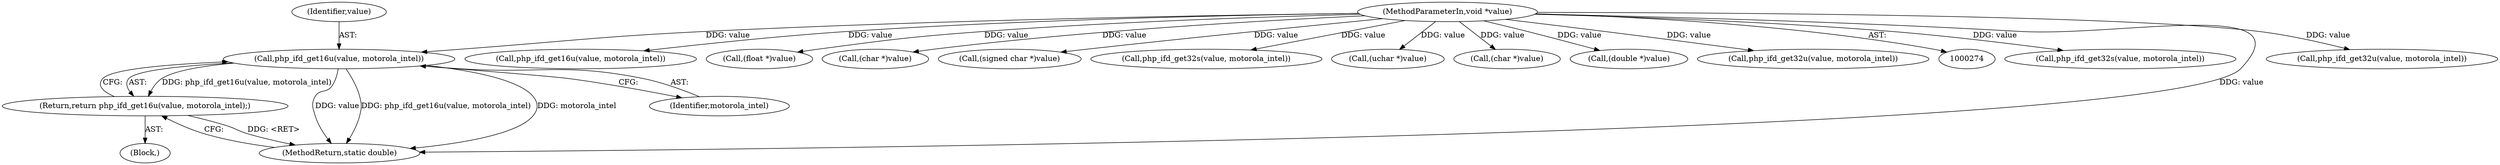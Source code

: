 digraph "0_php_082aecfc3a753ad03be82cf14f03ac065723ec92@pointer" {
"1000298" [label="(Call,php_ifd_get16u(value, motorola_intel))"];
"1000275" [label="(MethodParameterIn,void *value)"];
"1000297" [label="(Return,return php_ifd_get16u(value, motorola_intel);)"];
"1000369" [label="(Call,php_ifd_get32s(value, motorola_intel))"];
"1000329" [label="(Call,php_ifd_get32u(value, motorola_intel))"];
"1000275" [label="(MethodParameterIn,void *value)"];
"1000364" [label="(Call,php_ifd_get16u(value, motorola_intel))"];
"1000377" [label="(Call,(float *)value)"];
"1000312" [label="(Call,(char *)value)"];
"1000388" [label="(MethodReturn,static double)"];
"1000287" [label="(Call,(signed char *)value)"];
"1000356" [label="(Call,php_ifd_get32s(value, motorola_intel))"];
"1000300" [label="(Identifier,motorola_intel)"];
"1000297" [label="(Return,return php_ifd_get16u(value, motorola_intel);)"];
"1000293" [label="(Call,(uchar *)value)"];
"1000339" [label="(Call,(char *)value)"];
"1000383" [label="(Call,(double *)value)"];
"1000299" [label="(Identifier,value)"];
"1000303" [label="(Call,php_ifd_get32u(value, motorola_intel))"];
"1000283" [label="(Block,)"];
"1000298" [label="(Call,php_ifd_get16u(value, motorola_intel))"];
"1000298" -> "1000297"  [label="AST: "];
"1000298" -> "1000300"  [label="CFG: "];
"1000299" -> "1000298"  [label="AST: "];
"1000300" -> "1000298"  [label="AST: "];
"1000297" -> "1000298"  [label="CFG: "];
"1000298" -> "1000388"  [label="DDG: value"];
"1000298" -> "1000388"  [label="DDG: php_ifd_get16u(value, motorola_intel)"];
"1000298" -> "1000388"  [label="DDG: motorola_intel"];
"1000298" -> "1000297"  [label="DDG: php_ifd_get16u(value, motorola_intel)"];
"1000275" -> "1000298"  [label="DDG: value"];
"1000275" -> "1000274"  [label="AST: "];
"1000275" -> "1000388"  [label="DDG: value"];
"1000275" -> "1000287"  [label="DDG: value"];
"1000275" -> "1000293"  [label="DDG: value"];
"1000275" -> "1000303"  [label="DDG: value"];
"1000275" -> "1000312"  [label="DDG: value"];
"1000275" -> "1000329"  [label="DDG: value"];
"1000275" -> "1000339"  [label="DDG: value"];
"1000275" -> "1000356"  [label="DDG: value"];
"1000275" -> "1000364"  [label="DDG: value"];
"1000275" -> "1000369"  [label="DDG: value"];
"1000275" -> "1000377"  [label="DDG: value"];
"1000275" -> "1000383"  [label="DDG: value"];
"1000297" -> "1000283"  [label="AST: "];
"1000388" -> "1000297"  [label="CFG: "];
"1000297" -> "1000388"  [label="DDG: <RET>"];
}
